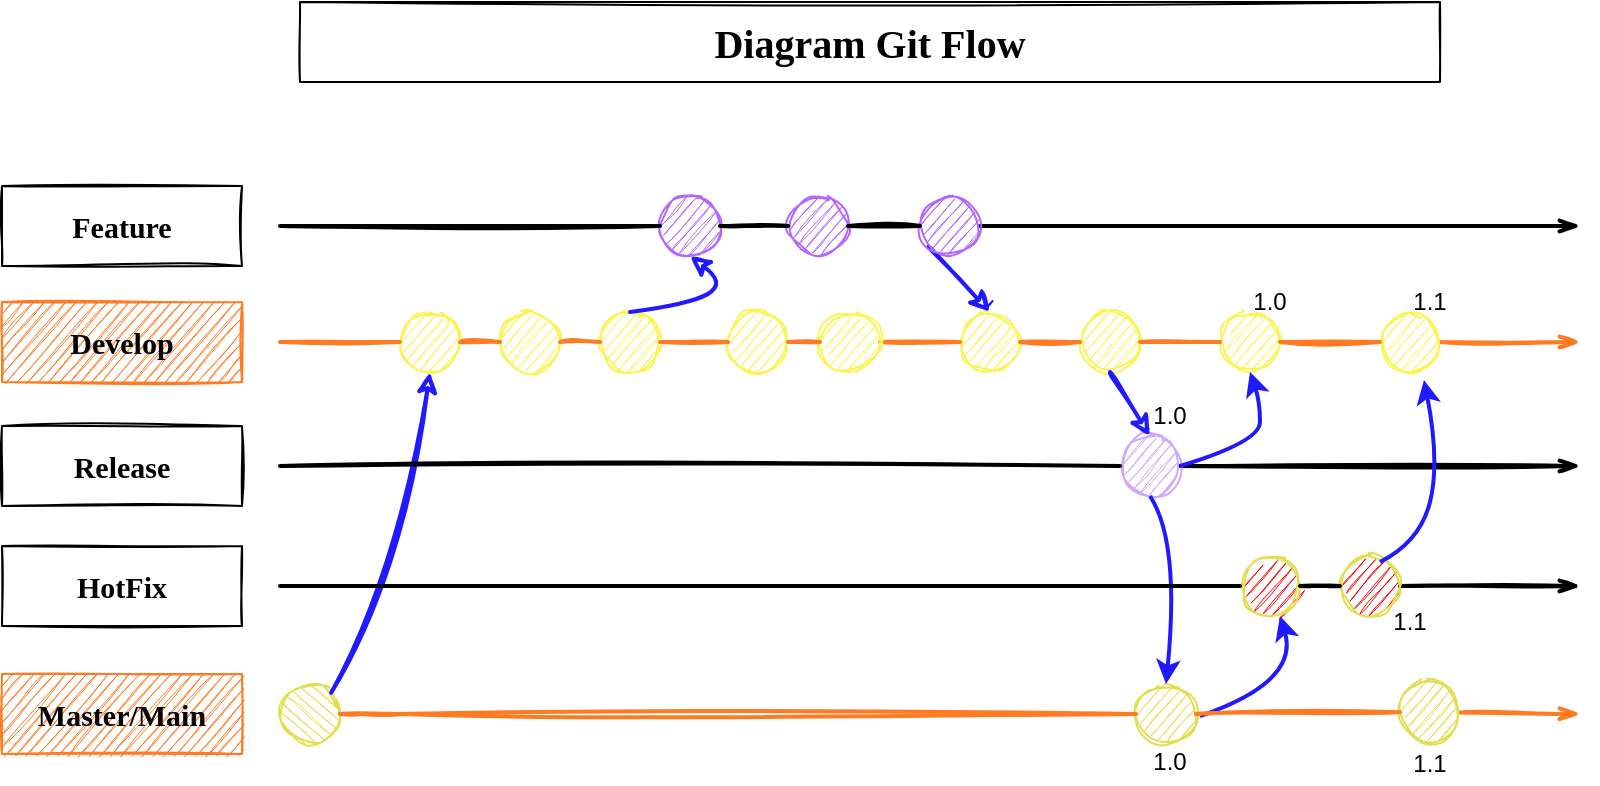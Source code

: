<mxfile version="16.5.6" type="device"><diagram id="_3OF-Ge_nuIAAe2J9dky" name="Page-1"><mxGraphModel dx="868" dy="537" grid="1" gridSize="10" guides="1" tooltips="1" connect="1" arrows="1" fold="1" page="1" pageScale="1" pageWidth="827" pageHeight="1169" math="0" shadow="0"><root><mxCell id="0"/><mxCell id="1" parent="0"/><mxCell id="6N0N1vhB7Bs8N1wA1Y1U-1" value="Feature" style="rounded=0;whiteSpace=wrap;html=1;fontFamily=Comic Sans MS;fontSize=15;sketch=1;fontStyle=1" parent="1" vertex="1"><mxGeometry x="21" y="112" width="120" height="40" as="geometry"/></mxCell><mxCell id="6N0N1vhB7Bs8N1wA1Y1U-5" value="Release" style="rounded=0;whiteSpace=wrap;html=1;fontFamily=Comic Sans MS;fontSize=15;sketch=1;fontStyle=1" parent="1" vertex="1"><mxGeometry x="21" y="232" width="120" height="40" as="geometry"/></mxCell><mxCell id="6N0N1vhB7Bs8N1wA1Y1U-7" value="HotFix" style="rounded=0;whiteSpace=wrap;html=1;fontFamily=Comic Sans MS;fontSize=15;sketch=1;fontStyle=1" parent="1" vertex="1"><mxGeometry x="21" y="292" width="120" height="40" as="geometry"/></mxCell><mxCell id="6N0N1vhB7Bs8N1wA1Y1U-8" value="Master/Main" style="rounded=0;whiteSpace=wrap;html=1;fontFamily=Comic Sans MS;fontSize=15;sketch=1;strokeColor=#FF7A21;fillColor=#FF7A21;fontStyle=1" parent="1" vertex="1"><mxGeometry x="21" y="356" width="120" height="40" as="geometry"/></mxCell><mxCell id="6N0N1vhB7Bs8N1wA1Y1U-9" value="" style="endArrow=openThin;html=1;rounded=0;strokeWidth=2;sketch=1;endFill=0;shadow=0;jumpStyle=none;strokeColor=#FF7A21;startArrow=none;" parent="1" source="_GwLBvZpBDGOGhhXM4S4-15" edge="1"><mxGeometry width="50" height="50" relative="1" as="geometry"><mxPoint x="200" y="376" as="sourcePoint"/><mxPoint x="810" y="376" as="targetPoint"/></mxGeometry></mxCell><mxCell id="6N0N1vhB7Bs8N1wA1Y1U-10" value="" style="endArrow=openThin;html=1;rounded=0;strokeWidth=2;sketch=1;endFill=0;shadow=0;jumpStyle=none;startArrow=none;" parent="1" edge="1" source="_GwLBvZpBDGOGhhXM4S4-13"><mxGeometry width="50" height="50" relative="1" as="geometry"><mxPoint x="160" y="312" as="sourcePoint"/><mxPoint x="810" y="312" as="targetPoint"/></mxGeometry></mxCell><mxCell id="6N0N1vhB7Bs8N1wA1Y1U-11" value="" style="endArrow=openThin;html=1;rounded=0;strokeWidth=2;sketch=1;endFill=0;shadow=0;jumpStyle=none;startArrow=none;" parent="1" source="6N0N1vhB7Bs8N1wA1Y1U-42" edge="1"><mxGeometry width="50" height="50" relative="1" as="geometry"><mxPoint x="200" y="251.5" as="sourcePoint"/><mxPoint x="810" y="252" as="targetPoint"/></mxGeometry></mxCell><mxCell id="6N0N1vhB7Bs8N1wA1Y1U-12" value="" style="endArrow=openThin;html=1;rounded=0;strokeWidth=2;sketch=1;endFill=0;shadow=0;jumpStyle=none;startArrow=none;" parent="1" source="6N0N1vhB7Bs8N1wA1Y1U-33" edge="1"><mxGeometry width="50" height="50" relative="1" as="geometry"><mxPoint x="200" y="131.5" as="sourcePoint"/><mxPoint x="810" y="132" as="targetPoint"/></mxGeometry></mxCell><mxCell id="6N0N1vhB7Bs8N1wA1Y1U-13" value="Diagram Git Flow" style="rounded=0;whiteSpace=wrap;html=1;sketch=1;fontFamily=Comic Sans MS;fontStyle=1;fontSize=20;" parent="1" vertex="1"><mxGeometry x="170" y="20" width="570" height="40" as="geometry"/></mxCell><mxCell id="6N0N1vhB7Bs8N1wA1Y1U-14" value="Develop" style="rounded=0;whiteSpace=wrap;html=1;fontFamily=Comic Sans MS;fontSize=15;sketch=1;strokeColor=#FF7A21;fillColor=#FF7A21;fontStyle=1" parent="1" vertex="1"><mxGeometry x="21" y="170" width="120" height="40" as="geometry"/></mxCell><mxCell id="6N0N1vhB7Bs8N1wA1Y1U-15" value="" style="endArrow=openThin;html=1;rounded=0;strokeWidth=2;sketch=1;endFill=0;shadow=0;jumpStyle=none;strokeColor=#FF7A21;startArrow=none;" parent="1" source="_GwLBvZpBDGOGhhXM4S4-22" edge="1"><mxGeometry width="50" height="50" relative="1" as="geometry"><mxPoint x="200" y="189.5" as="sourcePoint"/><mxPoint x="810" y="190" as="targetPoint"/></mxGeometry></mxCell><mxCell id="6N0N1vhB7Bs8N1wA1Y1U-19" value="" style="endArrow=none;html=1;rounded=0;strokeWidth=2;sketch=1;endFill=0;shadow=0;jumpStyle=none;strokeColor=#FF7A21;" parent="1" target="6N0N1vhB7Bs8N1wA1Y1U-18" edge="1"><mxGeometry width="50" height="50" relative="1" as="geometry"><mxPoint x="200" y="376" as="sourcePoint"/><mxPoint x="740" y="376" as="targetPoint"/></mxGeometry></mxCell><mxCell id="6N0N1vhB7Bs8N1wA1Y1U-18" value="" style="ellipse;whiteSpace=wrap;html=1;aspect=fixed;sketch=1;fontFamily=Comic Sans MS;fontSize=15;fontColor=#6B6B6B;strokeColor=#E3DE4F;fillColor=#E3DE4F;direction=south;" parent="1" vertex="1"><mxGeometry x="160" y="361" width="30" height="30" as="geometry"/></mxCell><mxCell id="6N0N1vhB7Bs8N1wA1Y1U-20" value="" style="curved=1;endArrow=classic;html=1;rounded=0;shadow=0;sketch=1;fontFamily=Comic Sans MS;fontSize=15;fontColor=#6B6B6B;strokeColor=#2119FF;strokeWidth=2;jumpStyle=none;entryX=0.5;entryY=1;entryDx=0;entryDy=0;exitX=0;exitY=0;exitDx=0;exitDy=0;" parent="1" target="6N0N1vhB7Bs8N1wA1Y1U-21" edge="1" source="6N0N1vhB7Bs8N1wA1Y1U-18"><mxGeometry width="50" height="50" relative="1" as="geometry"><mxPoint x="220" y="361" as="sourcePoint"/><mxPoint x="270" y="311" as="targetPoint"/><Array as="points"><mxPoint x="220" y="311"/></Array></mxGeometry></mxCell><mxCell id="6N0N1vhB7Bs8N1wA1Y1U-21" value="" style="ellipse;whiteSpace=wrap;html=1;aspect=fixed;sketch=1;fontFamily=Comic Sans MS;fontSize=15;fontColor=#6B6B6B;strokeColor=#FAF457;fillColor=#FAF457;" parent="1" vertex="1"><mxGeometry x="220" y="175" width="30" height="30" as="geometry"/></mxCell><mxCell id="6N0N1vhB7Bs8N1wA1Y1U-22" value="" style="endArrow=none;html=1;rounded=0;strokeWidth=2;sketch=1;endFill=0;shadow=0;jumpStyle=none;strokeColor=#FF7A21;" parent="1" target="6N0N1vhB7Bs8N1wA1Y1U-21" edge="1"><mxGeometry width="50" height="50" relative="1" as="geometry"><mxPoint x="160" y="190" as="sourcePoint"/><mxPoint x="740" y="189.5" as="targetPoint"/></mxGeometry></mxCell><mxCell id="6N0N1vhB7Bs8N1wA1Y1U-23" value="" style="ellipse;whiteSpace=wrap;html=1;aspect=fixed;sketch=1;fontFamily=Comic Sans MS;fontSize=15;fontColor=#6B6B6B;strokeColor=#FAF457;fillColor=#FAF457;" parent="1" vertex="1"><mxGeometry x="270" y="175" width="30" height="30" as="geometry"/></mxCell><mxCell id="6N0N1vhB7Bs8N1wA1Y1U-24" value="" style="endArrow=none;html=1;rounded=0;strokeWidth=2;sketch=1;endFill=0;shadow=0;jumpStyle=none;strokeColor=#FF7A21;startArrow=none;" parent="1" source="6N0N1vhB7Bs8N1wA1Y1U-21" target="6N0N1vhB7Bs8N1wA1Y1U-23" edge="1"><mxGeometry width="50" height="50" relative="1" as="geometry"><mxPoint x="280" y="190" as="sourcePoint"/><mxPoint x="740" y="189.5" as="targetPoint"/></mxGeometry></mxCell><mxCell id="6N0N1vhB7Bs8N1wA1Y1U-26" value="" style="ellipse;whiteSpace=wrap;html=1;aspect=fixed;sketch=1;fontFamily=Comic Sans MS;fontSize=15;fontColor=#6B6B6B;strokeColor=#B266FF;fillColor=#B266FF;" parent="1" vertex="1"><mxGeometry x="350" y="117" width="30" height="30" as="geometry"/></mxCell><mxCell id="6N0N1vhB7Bs8N1wA1Y1U-27" value="" style="endArrow=none;html=1;rounded=0;strokeWidth=2;sketch=1;endFill=0;shadow=0;jumpStyle=none;" parent="1" target="6N0N1vhB7Bs8N1wA1Y1U-26" edge="1"><mxGeometry width="50" height="50" relative="1" as="geometry"><mxPoint x="160" y="132" as="sourcePoint"/><mxPoint x="740" y="131.5" as="targetPoint"/></mxGeometry></mxCell><mxCell id="6N0N1vhB7Bs8N1wA1Y1U-25" value="" style="ellipse;whiteSpace=wrap;html=1;aspect=fixed;sketch=1;fontFamily=Comic Sans MS;fontSize=15;fontColor=#6B6B6B;strokeColor=#FAF457;fillColor=#FAF457;" parent="1" vertex="1"><mxGeometry x="320" y="175" width="30" height="30" as="geometry"/></mxCell><mxCell id="6N0N1vhB7Bs8N1wA1Y1U-28" value="" style="endArrow=none;html=1;rounded=0;strokeWidth=2;sketch=1;endFill=0;shadow=0;jumpStyle=none;strokeColor=#FF7A21;startArrow=none;" parent="1" source="6N0N1vhB7Bs8N1wA1Y1U-23" target="6N0N1vhB7Bs8N1wA1Y1U-25" edge="1"><mxGeometry width="50" height="50" relative="1" as="geometry"><mxPoint x="330" y="190" as="sourcePoint"/><mxPoint x="330" y="190" as="targetPoint"/></mxGeometry></mxCell><mxCell id="6N0N1vhB7Bs8N1wA1Y1U-30" value="" style="curved=1;endArrow=classic;html=1;rounded=0;shadow=0;sketch=1;fontFamily=Comic Sans MS;fontSize=15;fontColor=#6B6B6B;strokeColor=#2119FF;strokeWidth=2;jumpStyle=none;entryX=0.5;entryY=1;entryDx=0;entryDy=0;exitX=0.5;exitY=0;exitDx=0;exitDy=0;" parent="1" source="6N0N1vhB7Bs8N1wA1Y1U-25" target="6N0N1vhB7Bs8N1wA1Y1U-26" edge="1"><mxGeometry width="50" height="50" relative="1" as="geometry"><mxPoint x="360" y="190" as="sourcePoint"/><mxPoint x="400" y="140" as="targetPoint"/><Array as="points"><mxPoint x="395" y="170"/></Array></mxGeometry></mxCell><mxCell id="6N0N1vhB7Bs8N1wA1Y1U-31" value="" style="ellipse;whiteSpace=wrap;html=1;aspect=fixed;sketch=1;fontFamily=Comic Sans MS;fontSize=15;fontColor=#6B6B6B;strokeColor=#B266FF;fillColor=#B266FF;" parent="1" vertex="1"><mxGeometry x="414" y="117" width="30" height="30" as="geometry"/></mxCell><mxCell id="6N0N1vhB7Bs8N1wA1Y1U-32" value="" style="endArrow=none;html=1;rounded=0;strokeWidth=2;sketch=1;endFill=0;shadow=0;jumpStyle=none;startArrow=none;" parent="1" source="6N0N1vhB7Bs8N1wA1Y1U-26" target="6N0N1vhB7Bs8N1wA1Y1U-31" edge="1"><mxGeometry width="50" height="50" relative="1" as="geometry"><mxPoint x="410" y="132" as="sourcePoint"/><mxPoint x="740" y="131.5" as="targetPoint"/></mxGeometry></mxCell><mxCell id="6N0N1vhB7Bs8N1wA1Y1U-34" value="" style="ellipse;whiteSpace=wrap;html=1;aspect=fixed;sketch=1;fontFamily=Comic Sans MS;fontSize=15;fontColor=#6B6B6B;strokeColor=#FAF457;fillColor=#FAF457;" parent="1" vertex="1"><mxGeometry x="500" y="175" width="30" height="30" as="geometry"/></mxCell><mxCell id="6N0N1vhB7Bs8N1wA1Y1U-35" value="" style="endArrow=none;html=1;rounded=0;strokeWidth=2;sketch=1;endFill=0;shadow=0;jumpStyle=none;strokeColor=#FF7A21;startArrow=none;" parent="1" source="_GwLBvZpBDGOGhhXM4S4-5" target="6N0N1vhB7Bs8N1wA1Y1U-34" edge="1"><mxGeometry width="50" height="50" relative="1" as="geometry"><mxPoint x="380" y="190" as="sourcePoint"/><mxPoint x="740" y="189.5" as="targetPoint"/></mxGeometry></mxCell><mxCell id="6N0N1vhB7Bs8N1wA1Y1U-37" value="" style="curved=1;endArrow=classic;html=1;rounded=0;shadow=0;sketch=1;fontFamily=Comic Sans MS;fontSize=15;fontColor=#6B6B6B;strokeColor=#2119FF;strokeWidth=2;jumpStyle=none;exitX=0;exitY=1;exitDx=0;exitDy=0;entryX=0.5;entryY=0;entryDx=0;entryDy=0;" parent="1" source="6N0N1vhB7Bs8N1wA1Y1U-33" target="6N0N1vhB7Bs8N1wA1Y1U-34" edge="1"><mxGeometry width="50" height="50" relative="1" as="geometry"><mxPoint x="460" y="210" as="sourcePoint"/><mxPoint x="510" y="160" as="targetPoint"/><Array as="points"/></mxGeometry></mxCell><mxCell id="6N0N1vhB7Bs8N1wA1Y1U-38" value="" style="ellipse;whiteSpace=wrap;html=1;aspect=fixed;sketch=1;fontFamily=Comic Sans MS;fontSize=15;fontColor=#6B6B6B;strokeColor=#FAF457;fillColor=#FAF457;" parent="1" vertex="1"><mxGeometry x="384" y="175" width="30" height="30" as="geometry"/></mxCell><mxCell id="6N0N1vhB7Bs8N1wA1Y1U-39" value="" style="endArrow=none;html=1;rounded=0;strokeWidth=2;sketch=1;endFill=0;shadow=0;jumpStyle=none;strokeColor=#FF7A21;startArrow=none;" parent="1" source="6N0N1vhB7Bs8N1wA1Y1U-25" target="6N0N1vhB7Bs8N1wA1Y1U-38" edge="1"><mxGeometry width="50" height="50" relative="1" as="geometry"><mxPoint x="380" y="190" as="sourcePoint"/><mxPoint x="500" y="190" as="targetPoint"/></mxGeometry></mxCell><mxCell id="6N0N1vhB7Bs8N1wA1Y1U-40" value="" style="ellipse;whiteSpace=wrap;html=1;aspect=fixed;sketch=1;fontFamily=Comic Sans MS;fontSize=15;fontColor=#6B6B6B;strokeColor=#FAF457;fillColor=#FAF457;" parent="1" vertex="1"><mxGeometry x="560" y="175" width="30" height="30" as="geometry"/></mxCell><mxCell id="6N0N1vhB7Bs8N1wA1Y1U-41" value="" style="endArrow=none;html=1;rounded=0;strokeWidth=2;sketch=1;endFill=0;shadow=0;jumpStyle=none;strokeColor=#FF7A21;startArrow=none;" parent="1" source="6N0N1vhB7Bs8N1wA1Y1U-34" target="6N0N1vhB7Bs8N1wA1Y1U-40" edge="1"><mxGeometry width="50" height="50" relative="1" as="geometry"><mxPoint x="530" y="190" as="sourcePoint"/><mxPoint x="740" y="189.5" as="targetPoint"/></mxGeometry></mxCell><mxCell id="6N0N1vhB7Bs8N1wA1Y1U-42" value="" style="ellipse;whiteSpace=wrap;html=1;aspect=fixed;sketch=1;fontFamily=Comic Sans MS;fontSize=15;fontColor=#6B6B6B;strokeColor=#CEA8FF;fillColor=#CEA8FF;" parent="1" vertex="1"><mxGeometry x="580" y="237" width="30" height="30" as="geometry"/></mxCell><mxCell id="6N0N1vhB7Bs8N1wA1Y1U-43" value="" style="endArrow=none;html=1;rounded=0;strokeWidth=2;sketch=1;endFill=0;shadow=0;jumpStyle=none;" parent="1" target="6N0N1vhB7Bs8N1wA1Y1U-42" edge="1"><mxGeometry width="50" height="50" relative="1" as="geometry"><mxPoint x="160" y="252" as="sourcePoint"/><mxPoint x="740" y="251.5" as="targetPoint"/></mxGeometry></mxCell><mxCell id="6N0N1vhB7Bs8N1wA1Y1U-44" value="" style="curved=1;endArrow=classic;html=1;rounded=0;shadow=0;sketch=1;fontFamily=Comic Sans MS;fontSize=15;fontColor=#6B6B6B;strokeColor=#2119FF;strokeWidth=2;jumpStyle=none;entryX=0.5;entryY=0;entryDx=0;entryDy=0;exitX=0.5;exitY=1;exitDx=0;exitDy=0;" parent="1" source="6N0N1vhB7Bs8N1wA1Y1U-40" target="6N0N1vhB7Bs8N1wA1Y1U-42" edge="1"><mxGeometry width="50" height="50" relative="1" as="geometry"><mxPoint x="540" y="255" as="sourcePoint"/><mxPoint x="590" y="205" as="targetPoint"/><Array as="points"/></mxGeometry></mxCell><mxCell id="_GwLBvZpBDGOGhhXM4S4-1" value="1.0" style="text;html=1;strokeColor=none;fillColor=none;align=center;verticalAlign=middle;whiteSpace=wrap;rounded=0;" vertex="1" parent="1"><mxGeometry x="590" y="217" width="30" height="20" as="geometry"/></mxCell><mxCell id="_GwLBvZpBDGOGhhXM4S4-2" value="" style="ellipse;whiteSpace=wrap;html=1;aspect=fixed;sketch=1;fontFamily=Comic Sans MS;fontSize=15;fontColor=#6B6B6B;strokeColor=#E3DE4F;fillColor=#E3DE4F;" vertex="1" parent="1"><mxGeometry x="588" y="361" width="30" height="30" as="geometry"/></mxCell><mxCell id="_GwLBvZpBDGOGhhXM4S4-3" value="" style="endArrow=none;html=1;rounded=0;strokeWidth=2;sketch=1;endFill=0;shadow=0;jumpStyle=none;strokeColor=#FF7A21;startArrow=none;" edge="1" parent="1" target="_GwLBvZpBDGOGhhXM4S4-2"><mxGeometry width="50" height="50" relative="1" as="geometry"><mxPoint x="190" y="376" as="sourcePoint"/><mxPoint x="740" y="376" as="targetPoint"/><Array as="points"><mxPoint x="220" y="376"/></Array></mxGeometry></mxCell><mxCell id="_GwLBvZpBDGOGhhXM4S4-5" value="" style="ellipse;whiteSpace=wrap;html=1;aspect=fixed;sketch=1;fontFamily=Comic Sans MS;fontSize=15;fontColor=#6B6B6B;strokeColor=#FAF457;fillColor=#FAF457;" vertex="1" parent="1"><mxGeometry x="430" y="175" width="30" height="30" as="geometry"/></mxCell><mxCell id="_GwLBvZpBDGOGhhXM4S4-6" value="" style="endArrow=none;html=1;rounded=0;strokeWidth=2;sketch=1;endFill=0;shadow=0;jumpStyle=none;strokeColor=#FF7A21;startArrow=none;" edge="1" parent="1" source="6N0N1vhB7Bs8N1wA1Y1U-38" target="_GwLBvZpBDGOGhhXM4S4-5"><mxGeometry width="50" height="50" relative="1" as="geometry"><mxPoint x="414" y="190" as="sourcePoint"/><mxPoint x="500" y="190" as="targetPoint"/></mxGeometry></mxCell><mxCell id="6N0N1vhB7Bs8N1wA1Y1U-33" value="" style="ellipse;whiteSpace=wrap;html=1;aspect=fixed;sketch=1;fontFamily=Comic Sans MS;fontSize=15;fontColor=#6B6B6B;strokeColor=#B266FF;fillColor=#B266FF;" parent="1" vertex="1"><mxGeometry x="480" y="117" width="30" height="30" as="geometry"/></mxCell><mxCell id="_GwLBvZpBDGOGhhXM4S4-7" value="" style="endArrow=none;html=1;rounded=0;strokeWidth=2;sketch=1;endFill=0;shadow=0;jumpStyle=none;startArrow=none;" edge="1" parent="1" source="6N0N1vhB7Bs8N1wA1Y1U-31" target="6N0N1vhB7Bs8N1wA1Y1U-33"><mxGeometry width="50" height="50" relative="1" as="geometry"><mxPoint x="444" y="132" as="sourcePoint"/><mxPoint x="810" y="132" as="targetPoint"/></mxGeometry></mxCell><mxCell id="_GwLBvZpBDGOGhhXM4S4-8" value="1.0" style="text;html=1;strokeColor=none;fillColor=none;align=center;verticalAlign=middle;whiteSpace=wrap;rounded=0;" vertex="1" parent="1"><mxGeometry x="590" y="390" width="30" height="20" as="geometry"/></mxCell><mxCell id="_GwLBvZpBDGOGhhXM4S4-9" value="" style="curved=1;endArrow=classic;html=1;rounded=0;fontFamily=Comic Sans MS;fontSize=20;entryX=0.5;entryY=0;entryDx=0;entryDy=0;exitX=0.5;exitY=1;exitDx=0;exitDy=0;strokeWidth=2;strokeColor=#2119FF;" edge="1" parent="1" source="6N0N1vhB7Bs8N1wA1Y1U-42" target="_GwLBvZpBDGOGhhXM4S4-2"><mxGeometry width="50" height="50" relative="1" as="geometry"><mxPoint x="560" y="332" as="sourcePoint"/><mxPoint x="610" y="282" as="targetPoint"/><Array as="points"><mxPoint x="610" y="290"/></Array></mxGeometry></mxCell><mxCell id="_GwLBvZpBDGOGhhXM4S4-10" value="" style="ellipse;whiteSpace=wrap;html=1;aspect=fixed;sketch=1;fontFamily=Comic Sans MS;fontSize=15;fontColor=#6B6B6B;strokeColor=#E3DE4F;fillColor=#FF0000;" vertex="1" parent="1"><mxGeometry x="640" y="297" width="30" height="30" as="geometry"/></mxCell><mxCell id="_GwLBvZpBDGOGhhXM4S4-11" value="" style="endArrow=none;html=1;rounded=0;strokeWidth=2;sketch=1;endFill=0;shadow=0;jumpStyle=none;" edge="1" parent="1" target="_GwLBvZpBDGOGhhXM4S4-10"><mxGeometry width="50" height="50" relative="1" as="geometry"><mxPoint x="160" y="312" as="sourcePoint"/><mxPoint x="810" y="312" as="targetPoint"/></mxGeometry></mxCell><mxCell id="_GwLBvZpBDGOGhhXM4S4-12" value="" style="curved=1;endArrow=classic;html=1;rounded=0;fontFamily=Comic Sans MS;fontSize=20;strokeColor=#2119FF;strokeWidth=2;" edge="1" parent="1"><mxGeometry width="50" height="50" relative="1" as="geometry"><mxPoint x="620" y="377" as="sourcePoint"/><mxPoint x="660" y="327" as="targetPoint"/><Array as="points"><mxPoint x="670" y="360"/></Array></mxGeometry></mxCell><mxCell id="_GwLBvZpBDGOGhhXM4S4-13" value="" style="ellipse;whiteSpace=wrap;html=1;aspect=fixed;sketch=1;fontFamily=Comic Sans MS;fontSize=15;fontColor=#6B6B6B;strokeColor=#E3DE4F;fillColor=#FF0000;" vertex="1" parent="1"><mxGeometry x="690" y="297" width="30" height="30" as="geometry"/></mxCell><mxCell id="_GwLBvZpBDGOGhhXM4S4-14" value="" style="endArrow=none;html=1;rounded=0;strokeWidth=2;sketch=1;endFill=0;shadow=0;jumpStyle=none;startArrow=none;" edge="1" parent="1" source="_GwLBvZpBDGOGhhXM4S4-10" target="_GwLBvZpBDGOGhhXM4S4-13"><mxGeometry width="50" height="50" relative="1" as="geometry"><mxPoint x="670" y="312" as="sourcePoint"/><mxPoint x="810" y="312" as="targetPoint"/></mxGeometry></mxCell><mxCell id="_GwLBvZpBDGOGhhXM4S4-15" value="" style="ellipse;whiteSpace=wrap;html=1;aspect=fixed;sketch=1;fontFamily=Comic Sans MS;fontSize=15;fontColor=#6B6B6B;strokeColor=#E3DE4F;fillColor=#E3DE4F;" vertex="1" parent="1"><mxGeometry x="720" y="360" width="30" height="30" as="geometry"/></mxCell><mxCell id="_GwLBvZpBDGOGhhXM4S4-16" value="" style="endArrow=none;html=1;rounded=0;strokeWidth=2;sketch=1;endFill=0;shadow=0;jumpStyle=none;strokeColor=#FF7A21;startArrow=none;" edge="1" parent="1" source="_GwLBvZpBDGOGhhXM4S4-2" target="_GwLBvZpBDGOGhhXM4S4-15"><mxGeometry width="50" height="50" relative="1" as="geometry"><mxPoint x="618" y="376" as="sourcePoint"/><mxPoint x="810" y="376" as="targetPoint"/></mxGeometry></mxCell><mxCell id="_GwLBvZpBDGOGhhXM4S4-17" value="1.1" style="text;html=1;strokeColor=none;fillColor=none;align=center;verticalAlign=middle;whiteSpace=wrap;rounded=0;" vertex="1" parent="1"><mxGeometry x="720" y="391" width="30" height="20" as="geometry"/></mxCell><mxCell id="_GwLBvZpBDGOGhhXM4S4-18" value="1.1" style="text;html=1;strokeColor=none;fillColor=none;align=center;verticalAlign=middle;whiteSpace=wrap;rounded=0;" vertex="1" parent="1"><mxGeometry x="710" y="320" width="30" height="20" as="geometry"/></mxCell><mxCell id="_GwLBvZpBDGOGhhXM4S4-19" value="" style="curved=1;endArrow=classic;html=1;rounded=0;fontFamily=Comic Sans MS;fontSize=20;strokeColor=#2119FF;strokeWidth=2;entryX=0.733;entryY=1.133;entryDx=0;entryDy=0;entryPerimeter=0;" edge="1" parent="1" target="_GwLBvZpBDGOGhhXM4S4-22"><mxGeometry width="50" height="50" relative="1" as="geometry"><mxPoint x="710" y="300" as="sourcePoint"/><mxPoint x="730" y="200" as="targetPoint"/><Array as="points"><mxPoint x="730" y="290"/><mxPoint x="740" y="250"/></Array></mxGeometry></mxCell><mxCell id="_GwLBvZpBDGOGhhXM4S4-20" value="" style="ellipse;whiteSpace=wrap;html=1;aspect=fixed;sketch=1;fontFamily=Comic Sans MS;fontSize=15;fontColor=#6B6B6B;strokeColor=#FAF457;fillColor=#FAF457;" vertex="1" parent="1"><mxGeometry x="630" y="175" width="30" height="30" as="geometry"/></mxCell><mxCell id="_GwLBvZpBDGOGhhXM4S4-21" value="" style="endArrow=none;html=1;rounded=0;strokeWidth=2;sketch=1;endFill=0;shadow=0;jumpStyle=none;strokeColor=#FF7A21;startArrow=none;" edge="1" parent="1" source="6N0N1vhB7Bs8N1wA1Y1U-40" target="_GwLBvZpBDGOGhhXM4S4-20"><mxGeometry width="50" height="50" relative="1" as="geometry"><mxPoint x="590" y="190" as="sourcePoint"/><mxPoint x="810" y="190" as="targetPoint"/></mxGeometry></mxCell><mxCell id="_GwLBvZpBDGOGhhXM4S4-22" value="" style="ellipse;whiteSpace=wrap;html=1;aspect=fixed;sketch=1;fontFamily=Comic Sans MS;fontSize=15;fontColor=#6B6B6B;strokeColor=#FAF457;fillColor=#FAF457;" vertex="1" parent="1"><mxGeometry x="710" y="175" width="30" height="30" as="geometry"/></mxCell><mxCell id="_GwLBvZpBDGOGhhXM4S4-23" value="" style="endArrow=none;html=1;rounded=0;strokeWidth=2;sketch=1;endFill=0;shadow=0;jumpStyle=none;strokeColor=#FF7A21;startArrow=none;" edge="1" parent="1" source="_GwLBvZpBDGOGhhXM4S4-20" target="_GwLBvZpBDGOGhhXM4S4-22"><mxGeometry width="50" height="50" relative="1" as="geometry"><mxPoint x="660" y="190" as="sourcePoint"/><mxPoint x="810" y="190" as="targetPoint"/></mxGeometry></mxCell><mxCell id="_GwLBvZpBDGOGhhXM4S4-24" value="1.1" style="text;html=1;strokeColor=none;fillColor=none;align=center;verticalAlign=middle;whiteSpace=wrap;rounded=0;" vertex="1" parent="1"><mxGeometry x="720" y="160" width="30" height="20" as="geometry"/></mxCell><mxCell id="_GwLBvZpBDGOGhhXM4S4-25" value="1.0" style="text;html=1;strokeColor=none;fillColor=none;align=center;verticalAlign=middle;whiteSpace=wrap;rounded=0;" vertex="1" parent="1"><mxGeometry x="640" y="160" width="30" height="20" as="geometry"/></mxCell><mxCell id="_GwLBvZpBDGOGhhXM4S4-26" value="" style="curved=1;endArrow=classic;html=1;rounded=0;fontFamily=Comic Sans MS;fontSize=20;strokeColor=#2119FF;strokeWidth=2;entryX=0.5;entryY=1;entryDx=0;entryDy=0;" edge="1" parent="1" target="_GwLBvZpBDGOGhhXM4S4-20"><mxGeometry width="50" height="50" relative="1" as="geometry"><mxPoint x="610" y="252" as="sourcePoint"/><mxPoint x="660" y="202" as="targetPoint"/><Array as="points"><mxPoint x="650" y="240"/><mxPoint x="650" y="220"/></Array></mxGeometry></mxCell></root></mxGraphModel></diagram></mxfile>